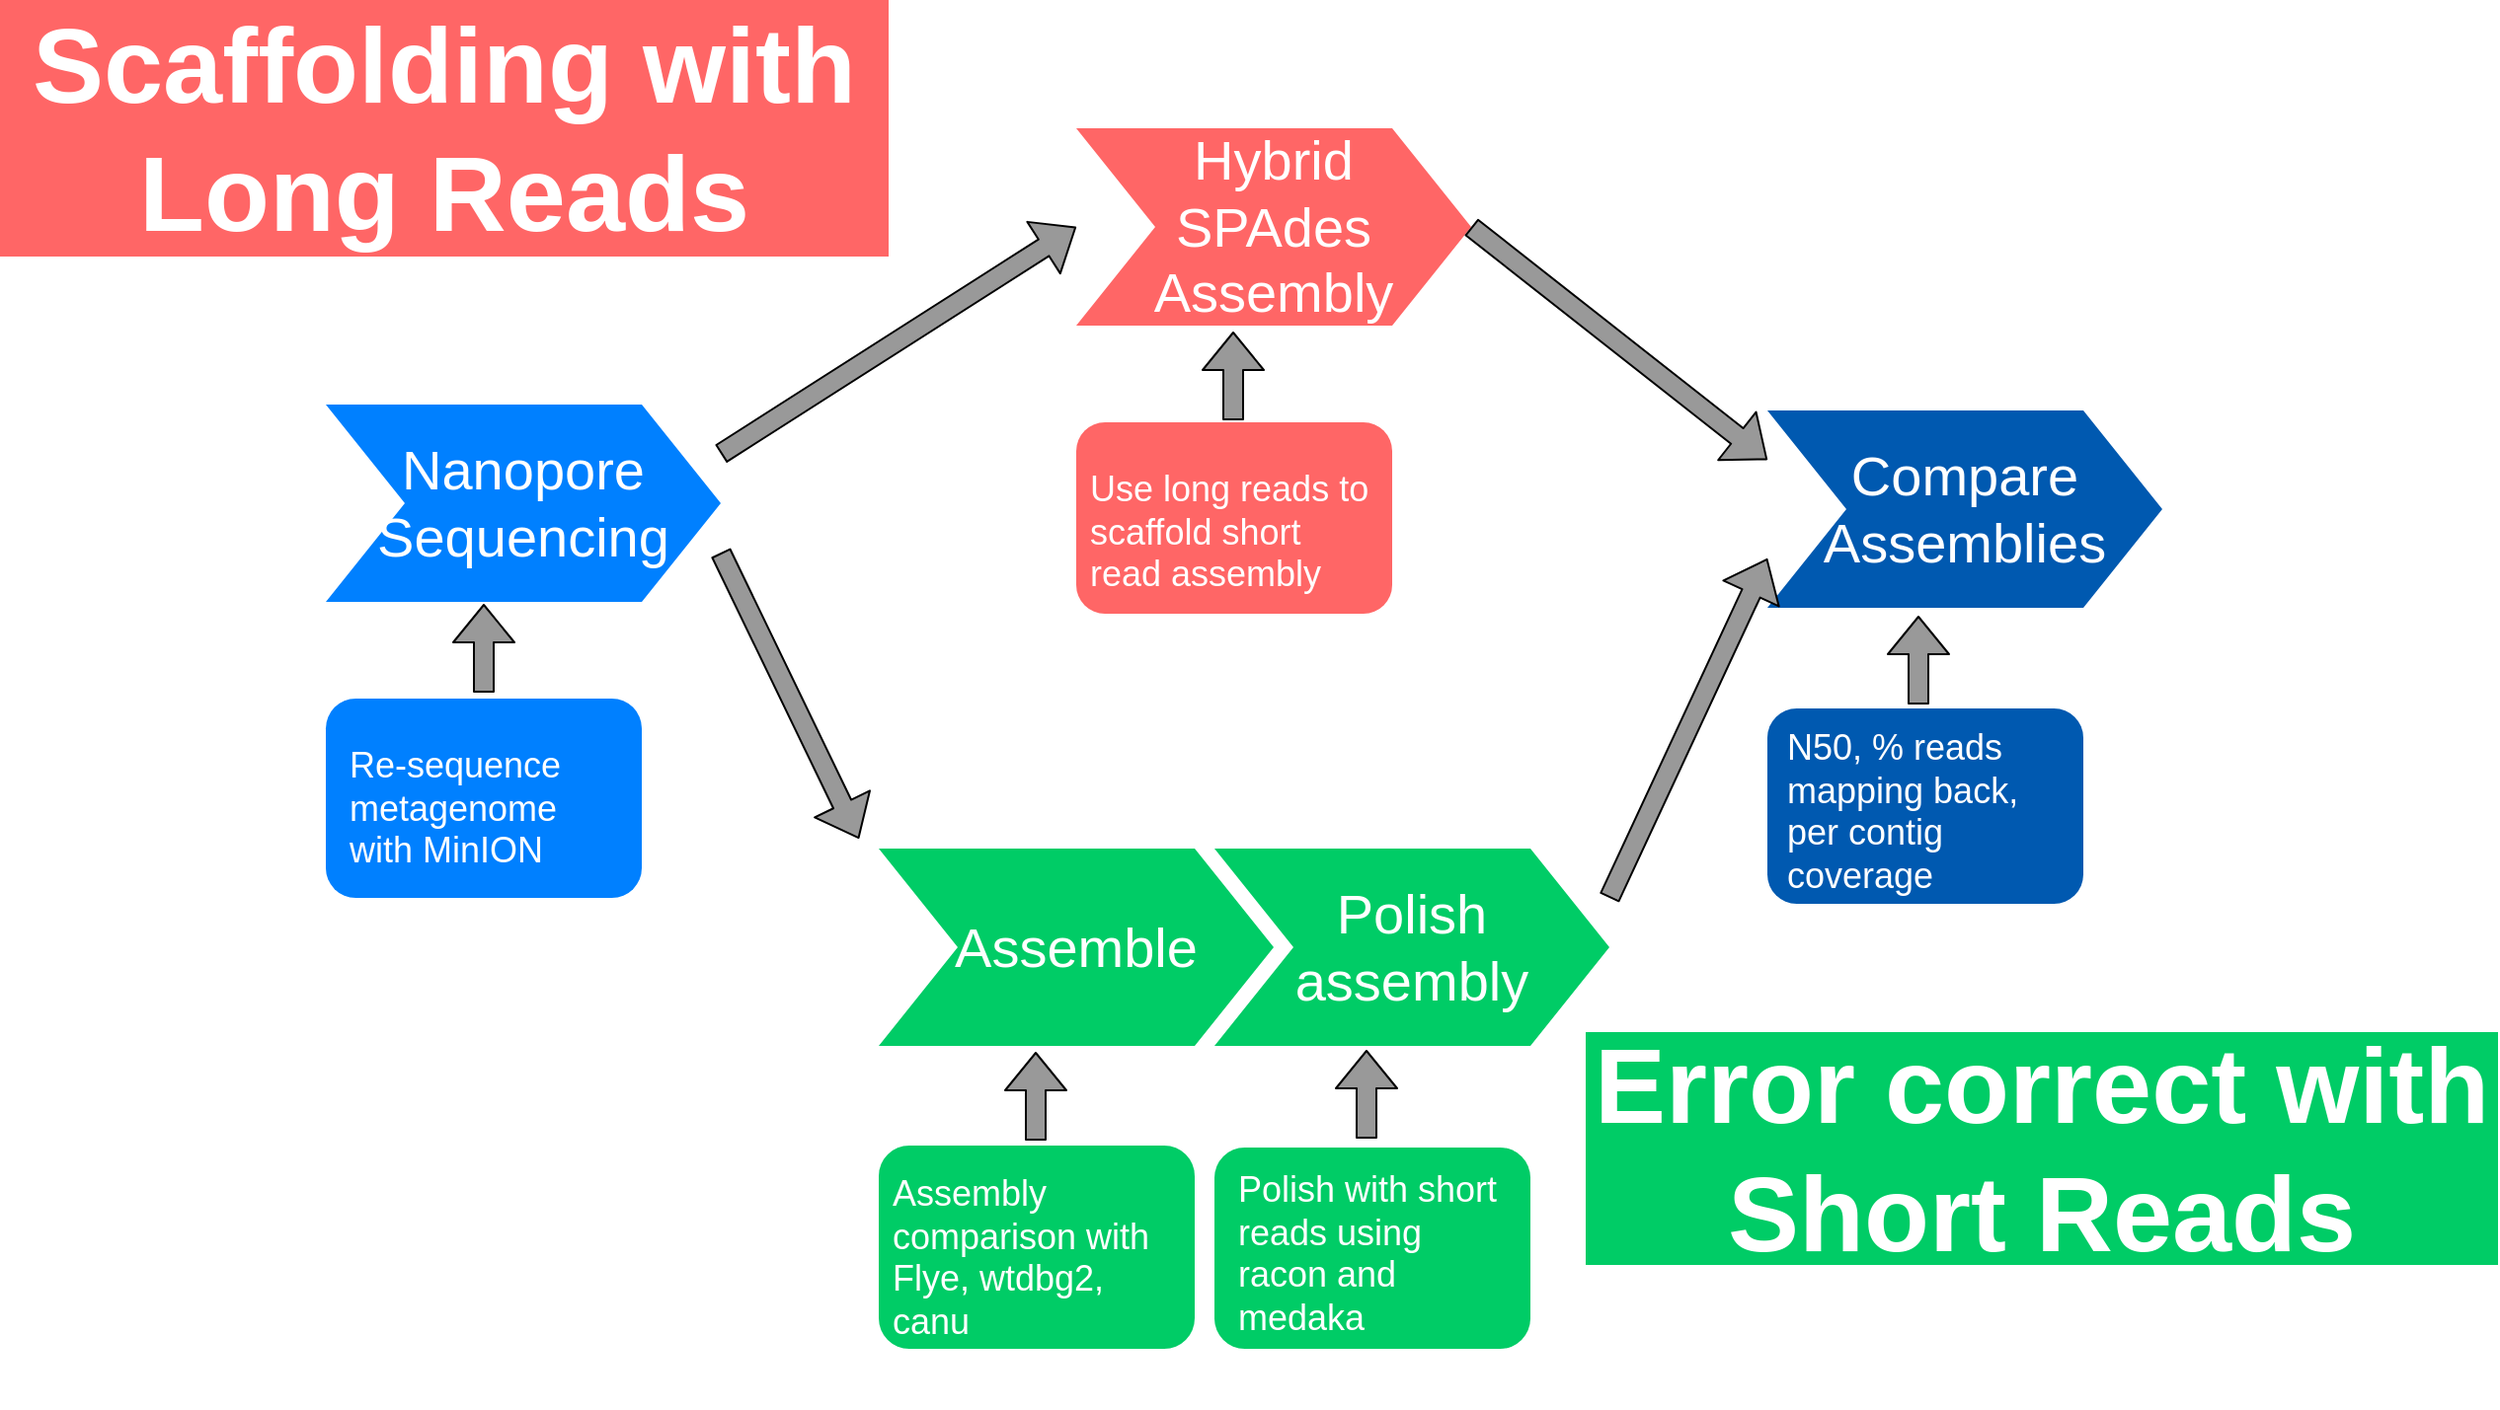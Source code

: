 <mxfile version="11.0.7" type="github"><diagram name="Page-1" id="d9b1e647-80fa-b4a2-5024-87a742678bcc"><mxGraphModel dx="2455" dy="1697" grid="1" gridSize="10" guides="1" tooltips="1" connect="1" arrows="1" fold="1" page="1" pageScale="1" pageWidth="1100" pageHeight="850" background="#ffffff" math="0" shadow="0"><root><mxCell id="0"/><mxCell id="1" parent="0"/><mxCell id="xzfpa1iWW4ZbEarI-2Vh-5" value="" style="rounded=1;whiteSpace=wrap;html=1;fillColor=#0080FF;strokeColor=none;" vertex="1" parent="1"><mxGeometry y="349" width="160" height="101" as="geometry"/></mxCell><mxCell id="57fe6abec08f04cb-1" value="Nanopore&lt;br&gt;Sequencing" style="shape=step;whiteSpace=wrap;html=1;fontSize=28;fillColor=#0080FF;fontColor=#FFFFFF;strokeColor=none;" parent="1" vertex="1"><mxGeometry y="200" width="200" height="100" as="geometry"/></mxCell><mxCell id="57fe6abec08f04cb-2" value="Hybrid&lt;br&gt;SPAdes&lt;br&gt;Assembly" style="shape=step;whiteSpace=wrap;html=1;fontSize=28;fillColor=#FF6666;fontColor=#FFFFFF;strokeColor=none;" parent="1" vertex="1"><mxGeometry x="380" y="60" width="200" height="100" as="geometry"/></mxCell><mxCell id="57fe6abec08f04cb-3" value="Assemble" style="shape=step;whiteSpace=wrap;html=1;fontSize=28;fillColor=#00CC66;fontColor=#FFFFFF;strokeColor=none;" parent="1" vertex="1"><mxGeometry x="280" y="425" width="200" height="100" as="geometry"/></mxCell><mxCell id="57fe6abec08f04cb-4" value="Polish assembly" style="shape=step;whiteSpace=wrap;html=1;fontSize=28;fillColor=#00CC66;fontColor=#FFFFFF;strokeColor=none;" parent="1" vertex="1"><mxGeometry x="450" y="425" width="200" height="100" as="geometry"/></mxCell><mxCell id="57fe6abec08f04cb-5" value="Compare&lt;br&gt;Assemblies" style="shape=step;whiteSpace=wrap;html=1;fontSize=28;fillColor=#0059B0;fontColor=#FFFFFF;strokeColor=none;align=center;" parent="1" vertex="1"><mxGeometry x="730" y="203" width="200" height="100" as="geometry"/></mxCell><mxCell id="57fe6abec08f04cb-7" value="&lt;font color=&quot;#ffffff&quot;&gt;Scaffolding with &lt;br&gt;Long Reads&lt;/font&gt;" style="text;html=1;strokeColor=none;fillColor=#FF6666;align=center;verticalAlign=middle;whiteSpace=wrap;fontSize=54;fontStyle=1;gradientColor=none;" parent="1" vertex="1"><mxGeometry x="-165" y="-5" width="450" height="130" as="geometry"/></mxCell><mxCell id="57fe6abec08f04cb-8" value="&lt;font color=&quot;#ffffff&quot;&gt;&lt;span style=&quot;font-size: 18px&quot;&gt;Re-sequence metagenome with MinION&lt;/span&gt;&lt;/font&gt;" style="text;spacingTop=-5;fillColor=#0080FF;whiteSpace=wrap;html=1;align=left;fontSize=12;fontFamily=Helvetica;fillColor=none;strokeColor=none;" parent="1" vertex="1"><mxGeometry x="10" y="371" width="140" height="120" as="geometry"/></mxCell><mxCell id="xzfpa1iWW4ZbEarI-2Vh-6" value="" style="rounded=1;whiteSpace=wrap;html=1;fillColor=#FF6666;strokeColor=none;" vertex="1" parent="1"><mxGeometry x="380" y="209" width="160" height="97" as="geometry"/></mxCell><mxCell id="xzfpa1iWW4ZbEarI-2Vh-7" value="&lt;font color=&quot;#ffffff&quot;&gt;&lt;div&gt;&lt;/div&gt;&lt;/font&gt;&lt;font color=&quot;#ffffff&quot;&gt;&lt;span style=&quot;font-size: 18px&quot;&gt;Use long reads to scaffold short read assembly&lt;/span&gt;&lt;br&gt;&lt;/font&gt;" style="text;spacingTop=-5;fillColor=#0080FF;whiteSpace=wrap;html=1;align=left;fontSize=12;fontFamily=Helvetica;fillColor=none;strokeColor=none;" vertex="1" parent="1"><mxGeometry x="385" y="231" width="145" height="75" as="geometry"/></mxCell><mxCell id="xzfpa1iWW4ZbEarI-2Vh-8" value="" style="rounded=1;whiteSpace=wrap;html=1;fillColor=#00CC66;strokeColor=none;" vertex="1" parent="1"><mxGeometry x="280" y="575.5" width="160" height="103" as="geometry"/></mxCell><mxCell id="xzfpa1iWW4ZbEarI-2Vh-9" value="&lt;font color=&quot;#ffffff&quot;&gt;&lt;div&gt;&lt;/div&gt;&lt;/font&gt;&lt;font color=&quot;#ffffff&quot;&gt;&lt;div&gt;&lt;span style=&quot;font-size: 18px&quot;&gt;Assembly comparison with Flye, wtdbg2, canu&lt;/span&gt;&lt;/div&gt;&lt;/font&gt;" style="text;spacingTop=-5;fillColor=#0080FF;whiteSpace=wrap;html=1;align=left;fontSize=12;fontFamily=Helvetica;fillColor=none;strokeColor=none;" vertex="1" parent="1"><mxGeometry x="285" y="587.5" width="145" height="121" as="geometry"/></mxCell><mxCell id="xzfpa1iWW4ZbEarI-2Vh-10" value="" style="rounded=1;whiteSpace=wrap;html=1;fillColor=#00CC66;strokeColor=none;" vertex="1" parent="1"><mxGeometry x="450" y="576.5" width="160" height="102" as="geometry"/></mxCell><mxCell id="xzfpa1iWW4ZbEarI-2Vh-11" value="&lt;div&gt;&lt;font color=&quot;#ffffff&quot;&gt;&lt;span style=&quot;font-size: 18px&quot;&gt;Polish with short reads using racon and medaka&lt;/span&gt;&lt;/font&gt;&lt;/div&gt;" style="text;spacingTop=-5;fillColor=#0080FF;whiteSpace=wrap;html=1;align=left;fontSize=12;fontFamily=Helvetica;fillColor=none;strokeColor=none;" vertex="1" parent="1"><mxGeometry x="460" y="586" width="140" height="50" as="geometry"/></mxCell><mxCell id="xzfpa1iWW4ZbEarI-2Vh-12" value="" style="rounded=1;whiteSpace=wrap;html=1;fillColor=#0059B0;strokeColor=none;" vertex="1" parent="1"><mxGeometry x="730" y="354" width="160" height="99" as="geometry"/></mxCell><mxCell id="xzfpa1iWW4ZbEarI-2Vh-13" value="&lt;font color=&quot;#ffffff&quot;&gt;&lt;div&gt;&lt;/div&gt;&lt;/font&gt;&lt;font color=&quot;#ffffff&quot;&gt;&lt;div&gt;&lt;span style=&quot;font-size: 18px&quot;&gt;N50, % reads mapping back, per contig coverage&lt;/span&gt;&lt;/div&gt;&lt;/font&gt;" style="text;spacingTop=-5;fillColor=#0080FF;whiteSpace=wrap;html=1;align=left;fontSize=12;fontFamily=Helvetica;fillColor=none;strokeColor=none;" vertex="1" parent="1"><mxGeometry x="738" y="362" width="145" height="91" as="geometry"/></mxCell><mxCell id="xzfpa1iWW4ZbEarI-2Vh-16" value="" style="shape=flexArrow;endArrow=classic;html=1;fillColor=#999999;" edge="1" parent="1"><mxGeometry width="50" height="50" relative="1" as="geometry"><mxPoint x="80" y="346" as="sourcePoint"/><mxPoint x="80" y="301" as="targetPoint"/></mxGeometry></mxCell><mxCell id="xzfpa1iWW4ZbEarI-2Vh-17" value="" style="shape=flexArrow;endArrow=classic;html=1;fillColor=#999999;" edge="1" parent="1"><mxGeometry width="50" height="50" relative="1" as="geometry"><mxPoint x="459.5" y="208" as="sourcePoint"/><mxPoint x="459.5" y="163" as="targetPoint"/></mxGeometry></mxCell><mxCell id="xzfpa1iWW4ZbEarI-2Vh-18" value="" style="shape=flexArrow;endArrow=classic;html=1;fillColor=#999999;" edge="1" parent="1"><mxGeometry width="50" height="50" relative="1" as="geometry"><mxPoint x="359.5" y="573" as="sourcePoint"/><mxPoint x="359.5" y="528" as="targetPoint"/></mxGeometry></mxCell><mxCell id="xzfpa1iWW4ZbEarI-2Vh-20" value="" style="shape=flexArrow;endArrow=classic;html=1;fillColor=#999999;" edge="1" parent="1"><mxGeometry width="50" height="50" relative="1" as="geometry"><mxPoint x="527" y="572" as="sourcePoint"/><mxPoint x="527" y="527" as="targetPoint"/></mxGeometry></mxCell><mxCell id="xzfpa1iWW4ZbEarI-2Vh-21" value="" style="shape=flexArrow;endArrow=classic;html=1;fillColor=#999999;" edge="1" parent="1"><mxGeometry width="50" height="50" relative="1" as="geometry"><mxPoint x="806.5" y="352" as="sourcePoint"/><mxPoint x="806.5" y="307" as="targetPoint"/></mxGeometry></mxCell><mxCell id="xzfpa1iWW4ZbEarI-2Vh-23" value="&lt;font color=&quot;#ffffff&quot;&gt;Error correct with Short Reads&lt;/font&gt;" style="text;html=1;strokeColor=none;fillColor=#00CC66;align=center;verticalAlign=middle;whiteSpace=wrap;fontSize=54;fontStyle=1;fontColor=#004D99;" vertex="1" parent="1"><mxGeometry x="638" y="518" width="462" height="118" as="geometry"/></mxCell><mxCell id="xzfpa1iWW4ZbEarI-2Vh-27" value="" style="shape=flexArrow;endArrow=classic;html=1;fillColor=#999999;entryX=0;entryY=0.5;entryDx=0;entryDy=0;exitX=1;exitY=0.25;exitDx=0;exitDy=0;" edge="1" parent="1" source="57fe6abec08f04cb-1" target="57fe6abec08f04cb-2"><mxGeometry width="50" height="50" relative="1" as="geometry"><mxPoint x="220" y="215" as="sourcePoint"/><mxPoint x="220" y="170" as="targetPoint"/></mxGeometry></mxCell><mxCell id="xzfpa1iWW4ZbEarI-2Vh-29" value="" style="shape=flexArrow;endArrow=classic;html=1;fillColor=#999999;exitX=1;exitY=0.75;exitDx=0;exitDy=0;" edge="1" parent="1" source="57fe6abec08f04cb-1"><mxGeometry width="50" height="50" relative="1" as="geometry"><mxPoint x="170" y="432.5" as="sourcePoint"/><mxPoint x="270" y="420" as="targetPoint"/></mxGeometry></mxCell><mxCell id="xzfpa1iWW4ZbEarI-2Vh-31" value="" style="shape=flexArrow;endArrow=classic;html=1;fillColor=#999999;entryX=0;entryY=0.25;entryDx=0;entryDy=0;exitX=1;exitY=0.5;exitDx=0;exitDy=0;" edge="1" parent="1" source="57fe6abec08f04cb-2" target="57fe6abec08f04cb-5"><mxGeometry width="50" height="50" relative="1" as="geometry"><mxPoint x="590" y="175" as="sourcePoint"/><mxPoint x="770" y="60" as="targetPoint"/></mxGeometry></mxCell><mxCell id="xzfpa1iWW4ZbEarI-2Vh-32" value="" style="shape=flexArrow;endArrow=classic;html=1;fillColor=#999999;entryX=0;entryY=0.75;entryDx=0;entryDy=0;exitX=1;exitY=0.25;exitDx=0;exitDy=0;" edge="1" parent="1" source="57fe6abec08f04cb-4" target="57fe6abec08f04cb-5"><mxGeometry width="50" height="50" relative="1" as="geometry"><mxPoint x="590" y="120" as="sourcePoint"/><mxPoint x="740" y="263" as="targetPoint"/></mxGeometry></mxCell></root></mxGraphModel></diagram></mxfile>